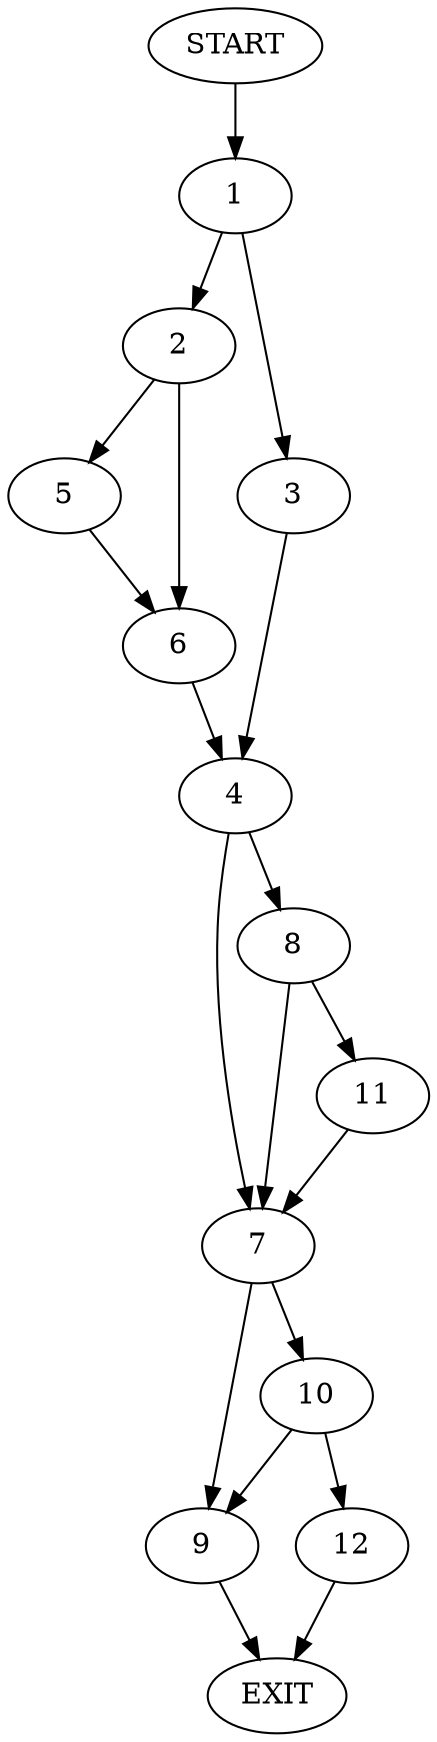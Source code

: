 digraph {
0 [label="START"]
13 [label="EXIT"]
0 -> 1
1 -> 2
1 -> 3
3 -> 4
2 -> 5
2 -> 6
6 -> 4
5 -> 6
4 -> 7
4 -> 8
7 -> 9
7 -> 10
8 -> 11
8 -> 7
11 -> 7
10 -> 9
10 -> 12
9 -> 13
12 -> 13
}

